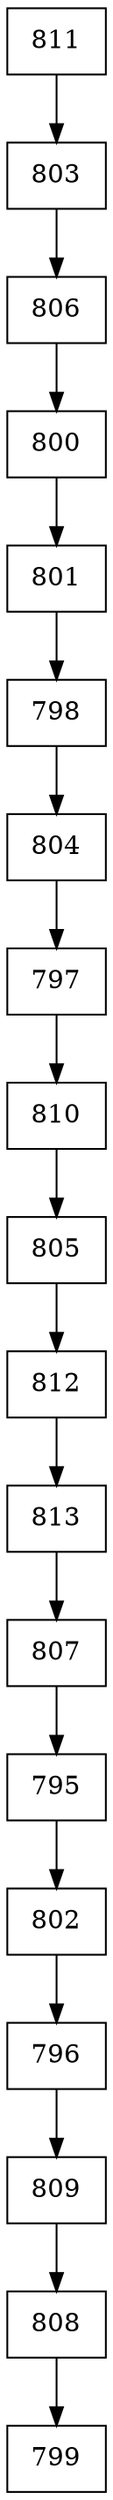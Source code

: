 digraph G {
  node [shape=record];
  node0 [label="{811}"];
  node0 -> node1;
  node1 [label="{803}"];
  node1 -> node2;
  node2 [label="{806}"];
  node2 -> node3;
  node3 [label="{800}"];
  node3 -> node4;
  node4 [label="{801}"];
  node4 -> node5;
  node5 [label="{798}"];
  node5 -> node6;
  node6 [label="{804}"];
  node6 -> node7;
  node7 [label="{797}"];
  node7 -> node8;
  node8 [label="{810}"];
  node8 -> node9;
  node9 [label="{805}"];
  node9 -> node10;
  node10 [label="{812}"];
  node10 -> node11;
  node11 [label="{813}"];
  node11 -> node12;
  node12 [label="{807}"];
  node12 -> node13;
  node13 [label="{795}"];
  node13 -> node14;
  node14 [label="{802}"];
  node14 -> node15;
  node15 [label="{796}"];
  node15 -> node16;
  node16 [label="{809}"];
  node16 -> node17;
  node17 [label="{808}"];
  node17 -> node18;
  node18 [label="{799}"];
}
